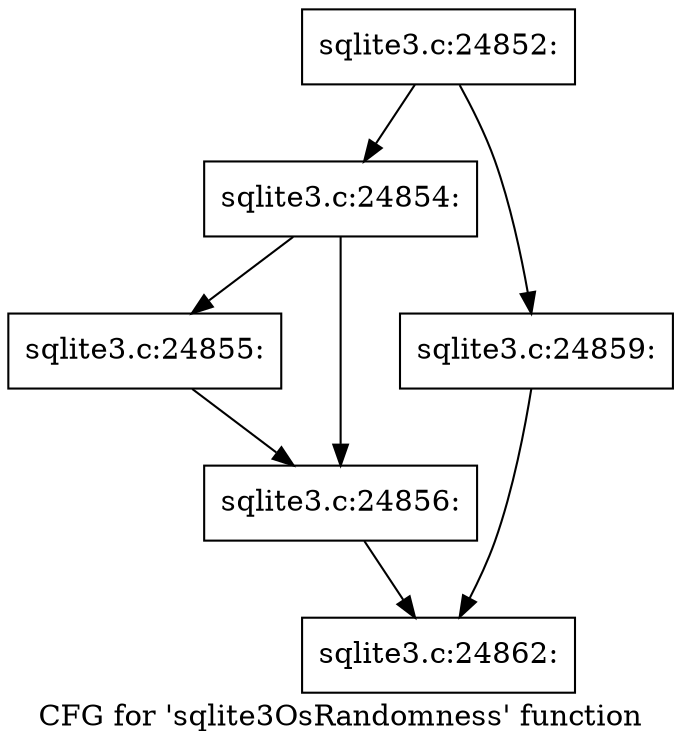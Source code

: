 digraph "CFG for 'sqlite3OsRandomness' function" {
	label="CFG for 'sqlite3OsRandomness' function";

	Node0x55c0f7005680 [shape=record,label="{sqlite3.c:24852:}"];
	Node0x55c0f7005680 -> Node0x55c0f7006250;
	Node0x55c0f7005680 -> Node0x55c0f7006d10;
	Node0x55c0f7006250 [shape=record,label="{sqlite3.c:24854:}"];
	Node0x55c0f7006250 -> Node0x55c0f70072b0;
	Node0x55c0f7006250 -> Node0x55c0f7007300;
	Node0x55c0f70072b0 [shape=record,label="{sqlite3.c:24855:}"];
	Node0x55c0f70072b0 -> Node0x55c0f7007300;
	Node0x55c0f7007300 [shape=record,label="{sqlite3.c:24856:}"];
	Node0x55c0f7007300 -> Node0x55c0f7004700;
	Node0x55c0f7006d10 [shape=record,label="{sqlite3.c:24859:}"];
	Node0x55c0f7006d10 -> Node0x55c0f7004700;
	Node0x55c0f7004700 [shape=record,label="{sqlite3.c:24862:}"];
}

